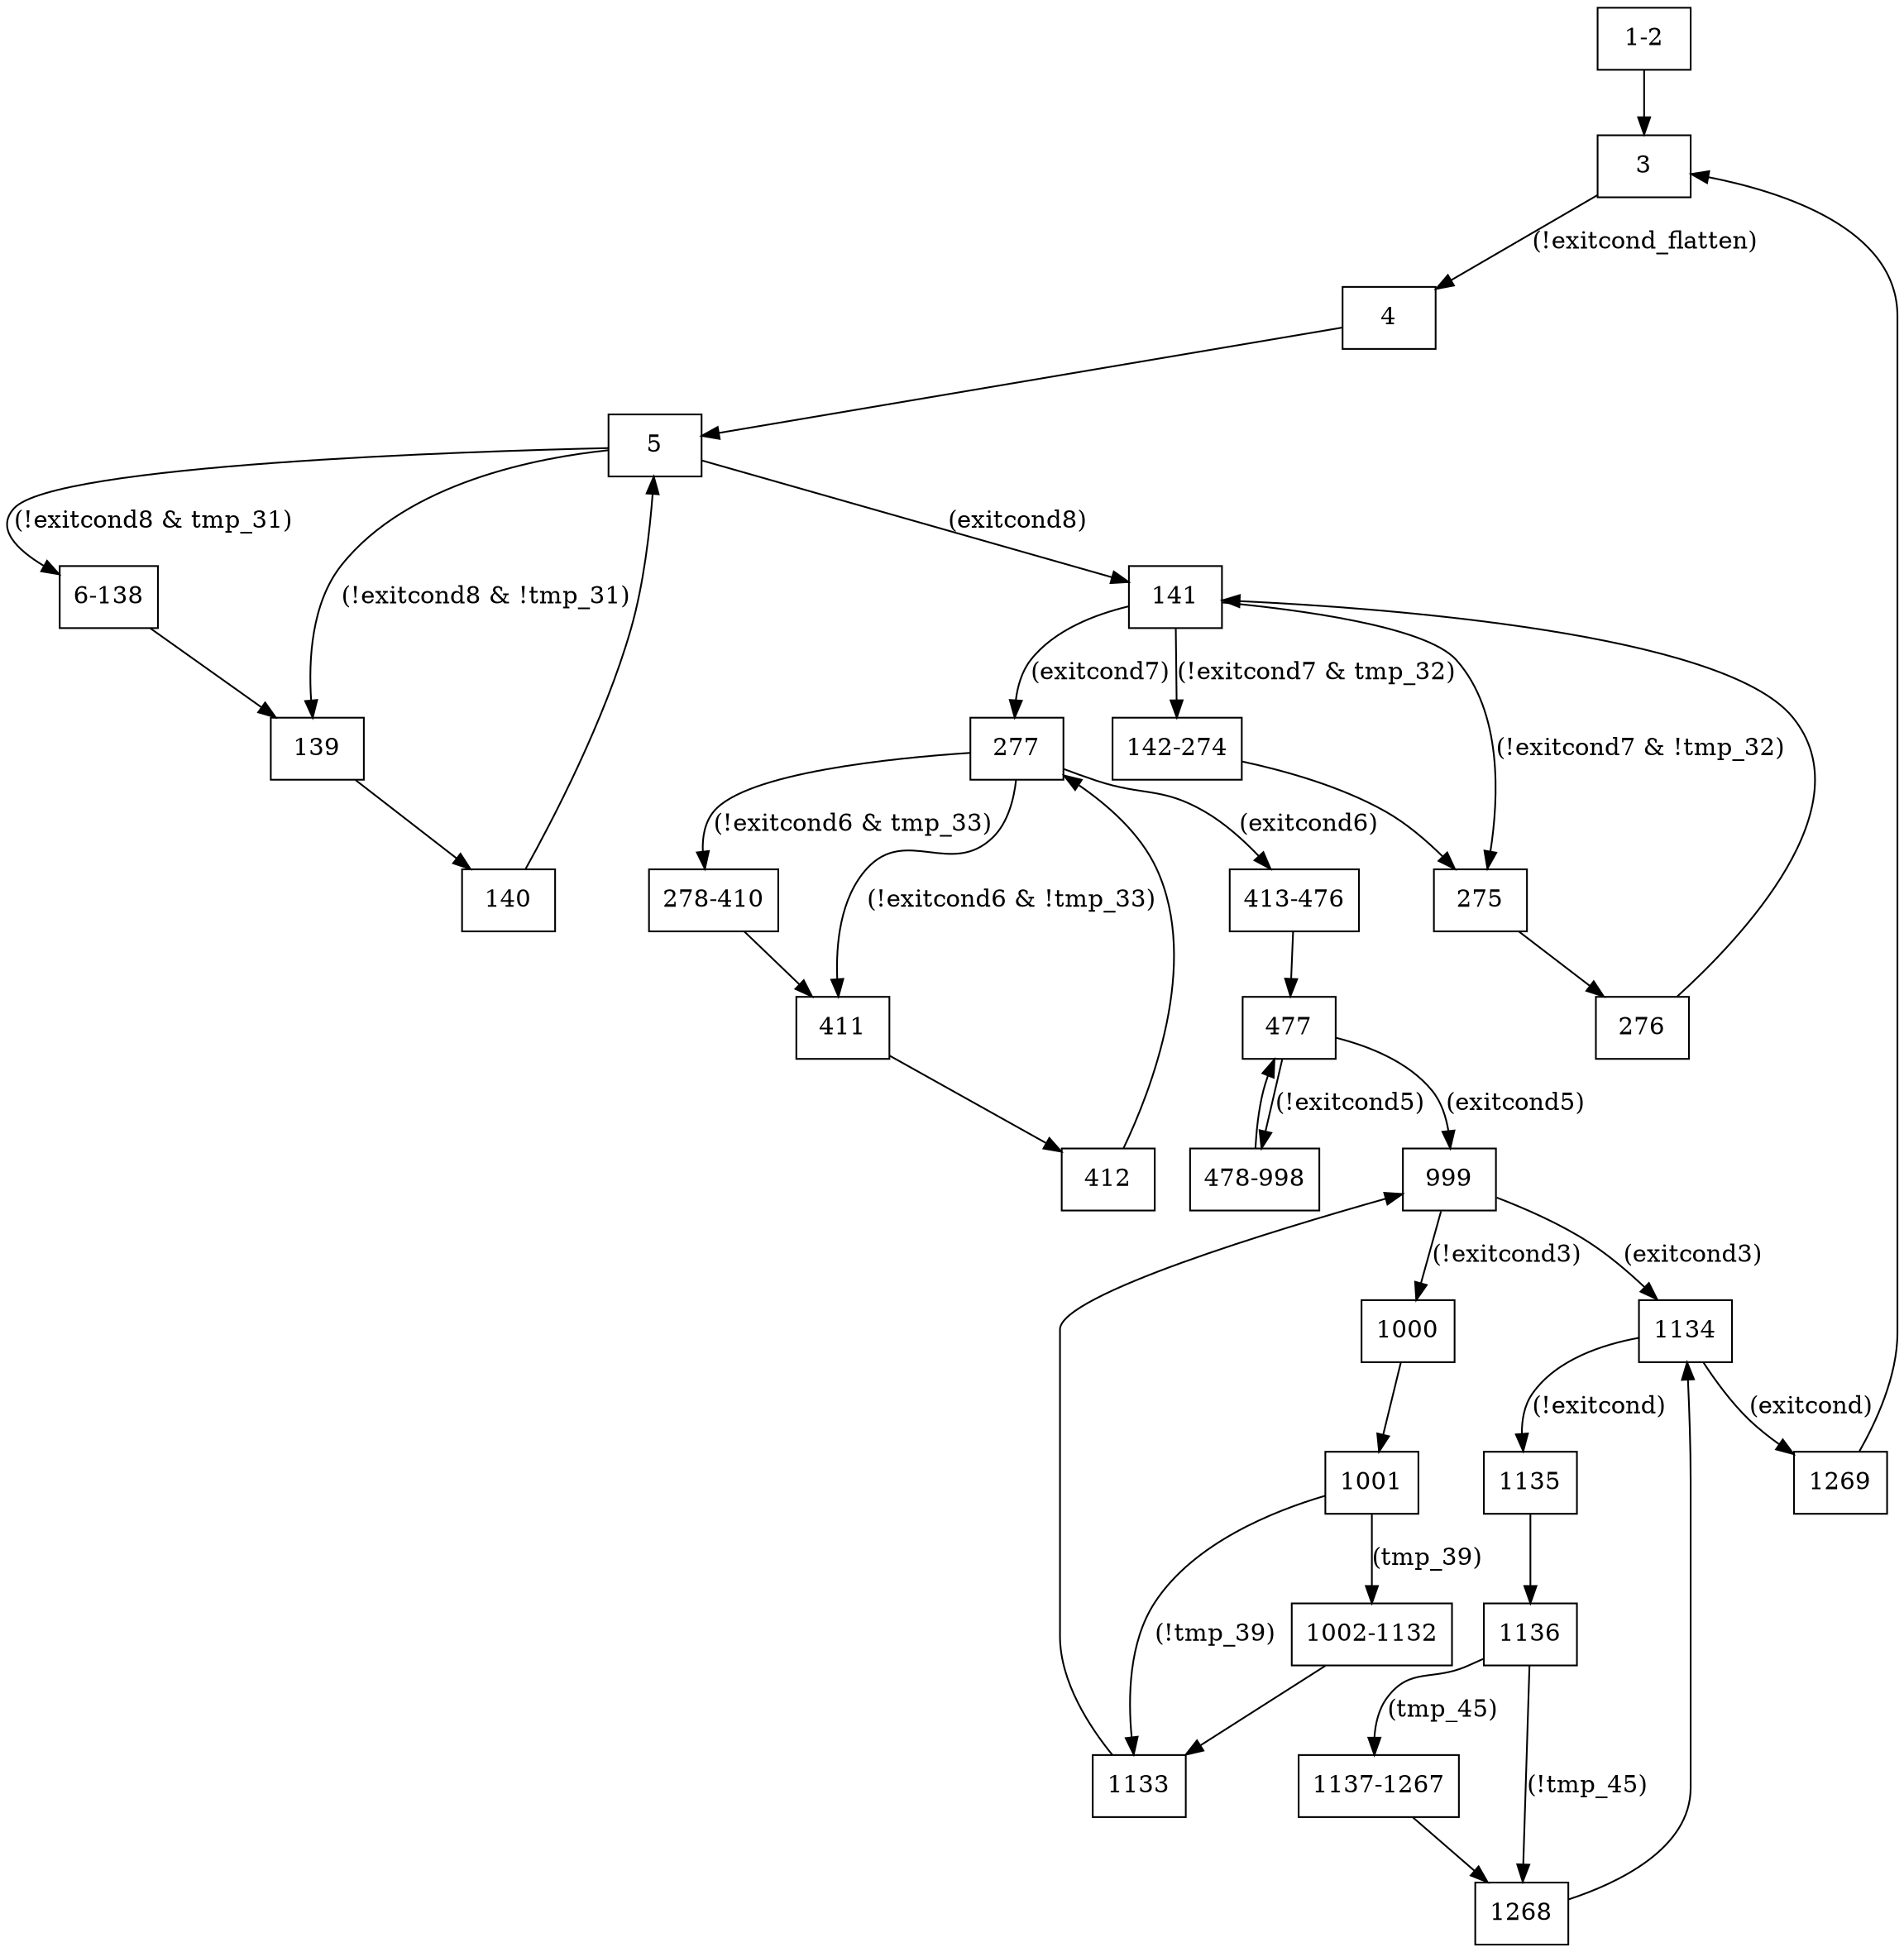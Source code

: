 digraph "FSM" {
	n3 [shape=record,label="3"];
	n4 [shape=record,label="4"];
	n5 [shape=record,label="5"];
	n139 [shape=record,label="139"];
	n141 [shape=record,label="141"];
	n140 [shape=record,label="140"];
	n275 [shape=record,label="275"];
	n277 [shape=record,label="277"];
	n276 [shape=record,label="276"];
	n411 [shape=record,label="411"];
	n412 [shape=record,label="412"];
	n477 [shape=record,label="477"];
	n999 [shape=record,label="999"];
	n1000 [shape=record,label="1000"];
	n1134 [shape=record,label="1134"];
	n1001 [shape=record,label="1001"];
	n1133 [shape=record,label="1133"];
	n1135 [shape=record,label="1135"];
	n1269 [shape=record,label="1269"];
	n1136 [shape=record,label="1136"];
	n1268 [shape=record,label="1268"];
	n1to2 [shape=record,label="1-2"];
	n6to138 [shape=record,label="6-138"];
	n142to274 [shape=record,label="142-274"];
	n278to410 [shape=record,label="278-410"];
	n413to476 [shape=record,label="413-476"];
	n478to998 [shape=record,label="478-998"];
	n1002to1132 [shape=record,label="1002-1132"];
	n1137to1267 [shape=record,label="1137-1267"];
	n3 -> n4 [label="(!exitcond_flatten)"];
	n4 -> n5;
	n5 -> n139 [label="(!exitcond8 & !tmp_31)"];
	n5 -> n141 [label="(exitcond8)"];
	n5 -> n6to138 [label="(!exitcond8 & tmp_31)"];
	n139 -> n140;
	n141 -> n275 [label="(!exitcond7 & !tmp_32)"];
	n141 -> n277 [label="(exitcond7)"];
	n141 -> n142to274 [label="(!exitcond7 & tmp_32)"];
	n140 -> n5;
	n275 -> n276;
	n277 -> n411 [label="(!exitcond6 & !tmp_33)"];
	n277 -> n278to410 [label="(!exitcond6 & tmp_33)"];
	n277 -> n413to476 [label="(exitcond6)"];
	n276 -> n141;
	n411 -> n412;
	n412 -> n277;
	n477 -> n999 [label="(exitcond5)"];
	n477 -> n478to998 [label="(!exitcond5)"];
	n999 -> n1000 [label="(!exitcond3)"];
	n999 -> n1134 [label="(exitcond3)"];
	n1000 -> n1001;
	n1134 -> n1135 [label="(!exitcond)"];
	n1134 -> n1269 [label="(exitcond)"];
	n1001 -> n1133 [label="(!tmp_39)"];
	n1001 -> n1002to1132 [label="(tmp_39)"];
	n1133 -> n999;
	n1135 -> n1136;
	n1269 -> n3;
	n1136 -> n1268 [label="(!tmp_45)"];
	n1136 -> n1137to1267 [label="(tmp_45)"];
	n1268 -> n1134;
	n1to2 -> n3;
	n6to138 -> n139;
	n142to274 -> n275;
	n278to410 -> n411;
	n413to476 -> n477;
	n478to998 -> n477;
	n1002to1132 -> n1133;
	n1137to1267 -> n1268;
}
